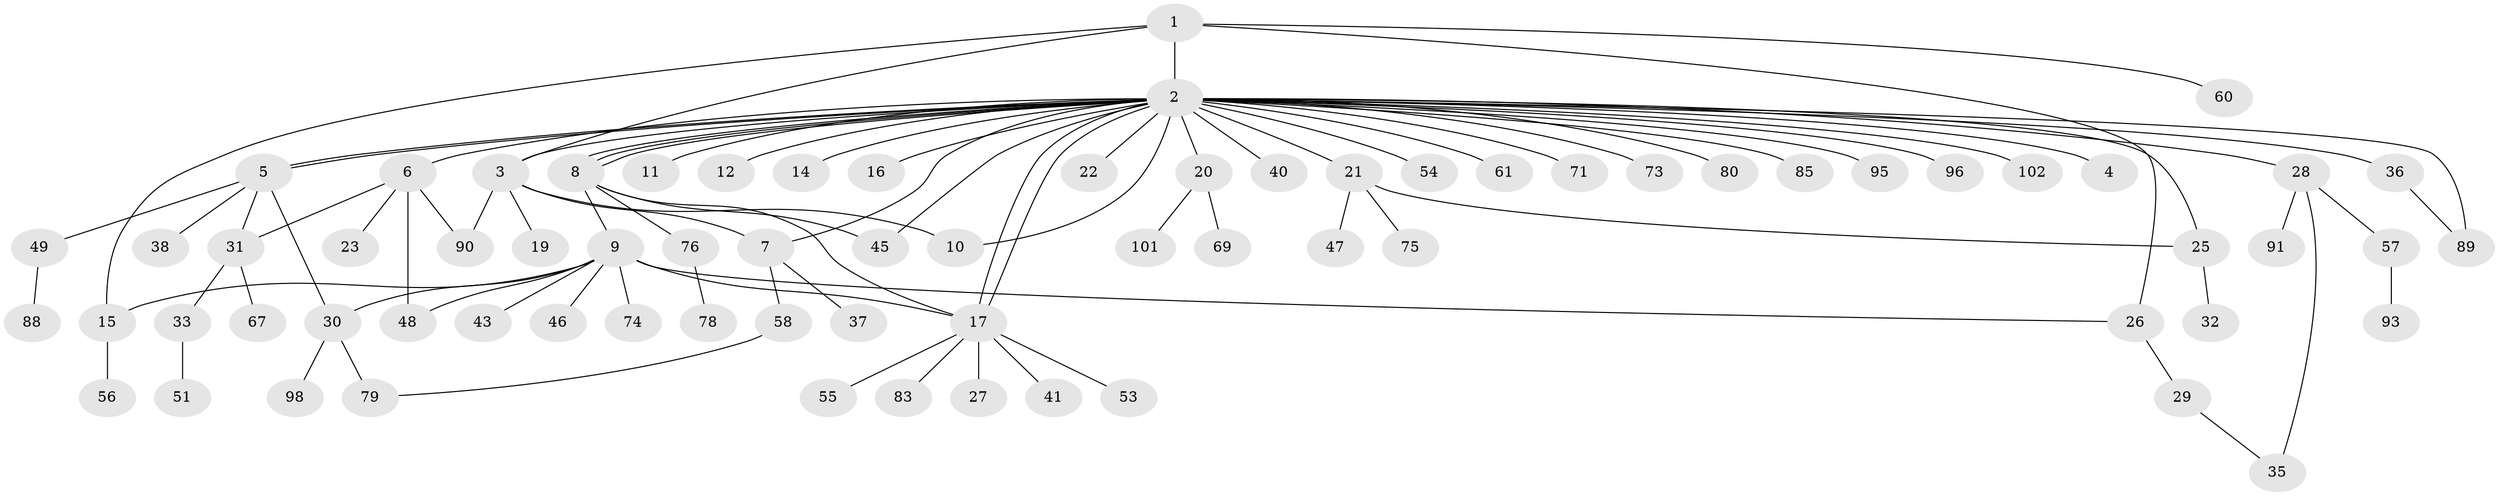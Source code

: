 // original degree distribution, {6: 0.0196078431372549, 36: 0.00980392156862745, 2: 0.19607843137254902, 7: 0.0196078431372549, 5: 0.0392156862745098, 4: 0.0392156862745098, 9: 0.00980392156862745, 3: 0.12745098039215685, 1: 0.5294117647058824, 8: 0.00980392156862745}
// Generated by graph-tools (version 1.1) at 2025/11/02/27/25 16:11:09]
// undirected, 73 vertices, 92 edges
graph export_dot {
graph [start="1"]
  node [color=gray90,style=filled];
  1 [super="+13"];
  2 [super="+84"];
  3 [super="+63"];
  4 [super="+62"];
  5 [super="+42"];
  6;
  7 [super="+18"];
  8;
  9 [super="+44"];
  10 [super="+66"];
  11;
  12;
  14;
  15 [super="+52"];
  16;
  17 [super="+39"];
  19;
  20 [super="+24"];
  21 [super="+64"];
  22;
  23;
  25;
  26 [super="+100"];
  27;
  28 [super="+50"];
  29 [super="+81"];
  30 [super="+65"];
  31;
  32;
  33 [super="+34"];
  35;
  36 [super="+68"];
  37 [super="+59"];
  38;
  40;
  41;
  43;
  45 [super="+99"];
  46;
  47;
  48 [super="+94"];
  49 [super="+70"];
  51;
  53;
  54 [super="+86"];
  55 [super="+72"];
  56 [super="+77"];
  57;
  58 [super="+92"];
  60;
  61;
  67;
  69;
  71 [super="+87"];
  73;
  74;
  75;
  76;
  78 [super="+82"];
  79;
  80;
  83;
  85;
  88;
  89;
  90 [super="+97"];
  91;
  93;
  95;
  96;
  98;
  101;
  102;
  1 -- 2;
  1 -- 60;
  1 -- 15;
  1 -- 3;
  1 -- 26;
  2 -- 3;
  2 -- 4;
  2 -- 5;
  2 -- 5;
  2 -- 6;
  2 -- 7;
  2 -- 8;
  2 -- 8;
  2 -- 8;
  2 -- 10;
  2 -- 11;
  2 -- 12;
  2 -- 14;
  2 -- 16;
  2 -- 17;
  2 -- 17;
  2 -- 20;
  2 -- 21;
  2 -- 22;
  2 -- 25;
  2 -- 28;
  2 -- 36;
  2 -- 40;
  2 -- 45;
  2 -- 54;
  2 -- 61;
  2 -- 71;
  2 -- 73;
  2 -- 80;
  2 -- 85;
  2 -- 89;
  2 -- 95;
  2 -- 96;
  2 -- 102;
  3 -- 10;
  3 -- 19;
  3 -- 90;
  3 -- 7;
  5 -- 31;
  5 -- 38;
  5 -- 49;
  5 -- 30;
  6 -- 23;
  6 -- 31;
  6 -- 48;
  6 -- 90;
  7 -- 37;
  7 -- 58;
  8 -- 9;
  8 -- 45;
  8 -- 76;
  8 -- 17;
  9 -- 15;
  9 -- 26;
  9 -- 30;
  9 -- 43;
  9 -- 46;
  9 -- 48;
  9 -- 74;
  9 -- 17;
  15 -- 56;
  17 -- 27;
  17 -- 41;
  17 -- 53;
  17 -- 55;
  17 -- 83;
  20 -- 69;
  20 -- 101;
  21 -- 25;
  21 -- 47;
  21 -- 75;
  25 -- 32;
  26 -- 29;
  28 -- 35;
  28 -- 57;
  28 -- 91;
  29 -- 35;
  30 -- 79 [weight=2];
  30 -- 98;
  31 -- 33;
  31 -- 67;
  33 -- 51;
  36 -- 89;
  49 -- 88;
  57 -- 93;
  58 -- 79;
  76 -- 78;
}
